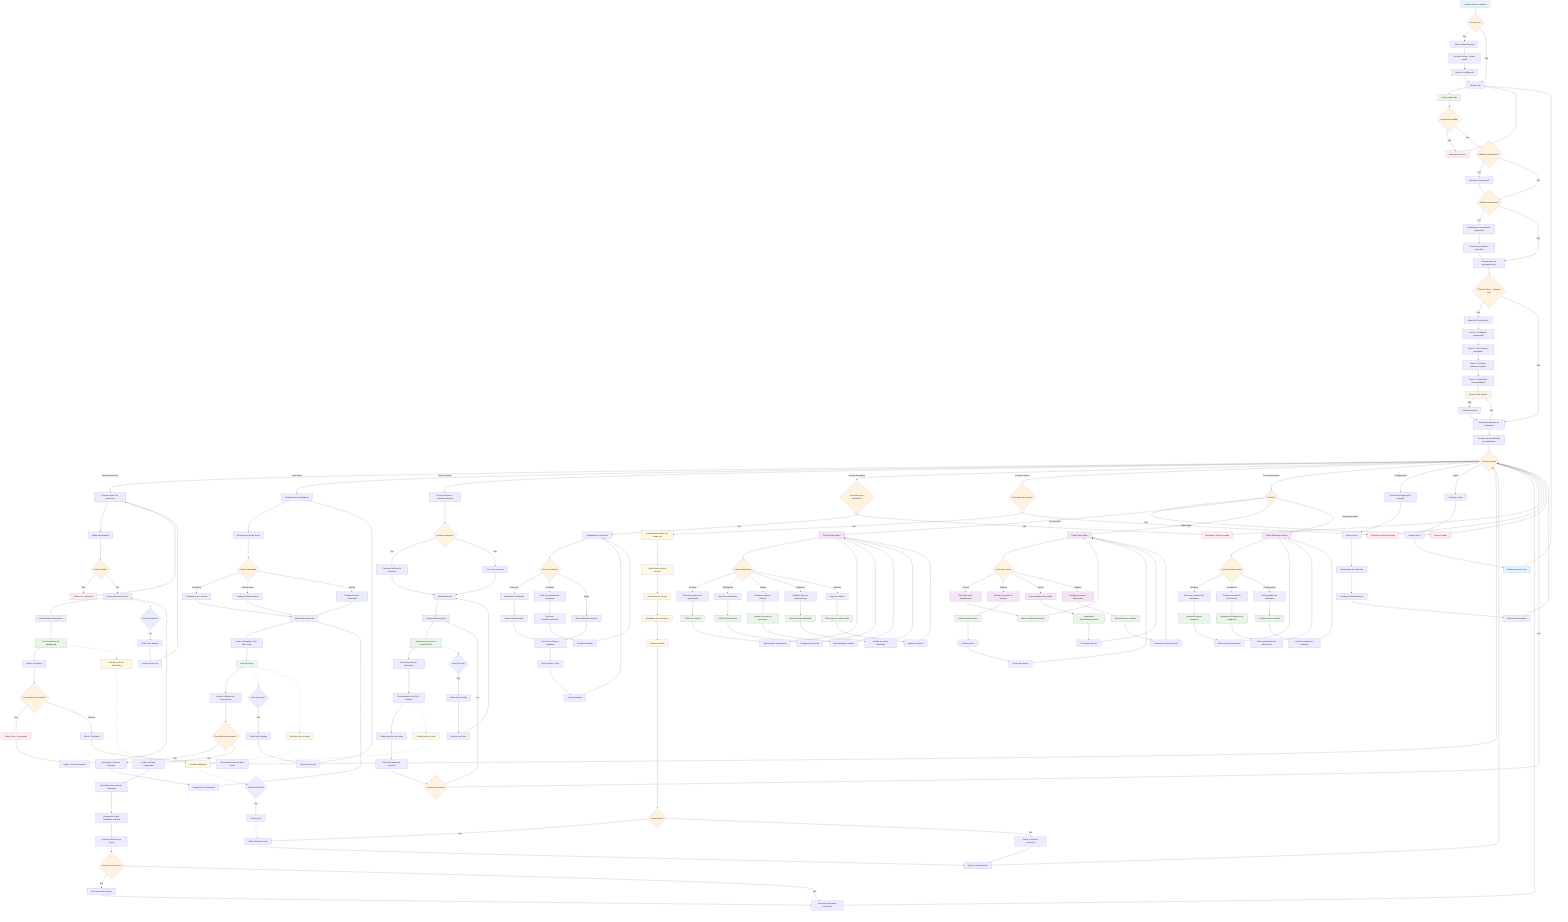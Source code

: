 flowchart TD
    A[Usuário acessa o sistema] --> B{Primeira vez?}
    
    %% Login/Registro
    B -->|Sim| C[Tela de registro/convite]
    B -->|Não| D[Tela de login]
    C --> E[Preenche dados + define senha]
    E --> F[Email de confirmação]
    F --> D
    
    D --> G[Insere credenciais]
    G --> H{Autenticação válida?}
    H -->|Não| I[Mensagem de erro]
    I --> D
    
    %% Seleção de Organização e Workspace
    H -->|Sim| J{Múltiplas organizações?}
    J -->|Sim| K[Selecionar organização]
    J -->|Não| L{Múltiplos workspaces?}
    K --> L
    
    L -->|Sim| M[Dashboard de workspaces disponíveis]
    L -->|Não| N[Acesso direto ao workspace único]
    M --> O[Selecionar workspace específico]
    O --> N
    
    %% Onboarding para novos Tenant Admins
    N --> P{É Tenant Admin + primeira vez?}
    P -->|Sim| Q[Wizard de Configuração]
    P -->|Não| R[Dashboard principal do workspace]
    
    Q --> Q1[Passo 1: Configurar organização]
    Q1 --> Q2[Passo 2: Criar primeiro workspace]
    Q2 --> Q3[Passo 3: Convidar primeiros usuários]
    Q3 --> Q4[Passo 4: Tutorial das funcionalidades]
    Q4 --> Q5[Opção: Pular tutorial?]
    Q5 -->|Não| Q6[Tutorial interativo]
    Q5 -->|Sim| R
    Q6 --> R
    
    %% Dashboard Principal
    R --> S[Interface contextualizada por workspace]
    S --> T{Ação do usuário}
    
    %% Gestão de Documentos
    T -->|Upload documento| U[Arrastar arquivo ou selecionar]
    U --> U1[Validar tipo/tamanho]
    U1 --> U2{Arquivo válido?}
    U2 -->|Não| U3[Exibir erro + limitações]
    U3 --> U
    U2 -->|Sim| U4[Iniciar upload assíncrono]
    U4 --> U5[Mostrar barra de progresso]
    U5 --> U6[Processamento em background]
    U6 --> U7[Status: Processing]
    U7 --> U8{Processamento concluído?}
    U8 -->|Erro| U9[Status: Error + mensagem]
    U8 -->|Sucesso| U10[Status: Completed]
    U9 --> U11[Opção: Tentar novamente]
    U10 --> U12[Documento disponível para busca]
    U11 --> U4
    U12 --> T
    
    %% Busca Híbrida
    T -->|Fazer busca| V[Campo de busca inteligente]
    V --> V1[Selecionar modo de busca]
    V1 --> V2{Modo selecionado}
    V2 -->|Semântica| V3[Configurar busca vetorial]
    V2 -->|Palavra-chave| V4[Configurar full-text search]
    V2 -->|Híbrida| V5[Configurar busca combinada]
    
    V3 --> V6[Aplicar filtros opcionais]
    V4 --> V6
    V5 --> V6
    
    V6 --> V7[Filtros: Workspace, Tipo, Data, Autor]
    V7 --> V8[Executar busca]
    V8 --> V9[Mostrar indicador de carregamento]
    V9 --> V10{Resultados encontrados?}
    V10 -->|Não| V11[Mensagem: Nenhum resultado]
    V10 -->|Sim| V12[Exibir resultados ranqueados]
    
    V11 --> V13[Sugestões de refinamento]
    V13 --> V6
    
    V12 --> V14[Resultado com score de relevância]
    V14 --> V15[Separação: Match Semântico vs Exato]
    V15 --> V16[Citações clicáveis com fontes]
    V16 --> V17{Usuário clica em fonte?}
    V17 -->|Sim| V18[Abrir documento original]
    V17 -->|Não| V19[Continuar navegando resultados]
    V18 --> V19
    V19 --> T
    
    %% Chat/Conversa
    T -->|Iniciar conversa| W[Nova conversa ou continuar existente]
    W --> W1{Conversa existente?}
    W1 -->|Sim| W2[Carregar histórico da conversa]
    W1 -->|Não| W3[Criar nova conversa]
    W2 --> W4[Interface de chat]
    W3 --> W4
    
    W4 --> W5[Usuário digita pergunta]
    W5 --> W6[Sistema processa com contexto RAG]
    W6 --> W7[Busca documentos relevantes]
    W7 --> W8[Gera resposta com LLM + citações]
    W8 --> W9[Exibe resposta com fontes]
    W9 --> W10[Salva mensagem na conversa]
    W10 --> W11{Continuar conversa?}
    W11 -->|Sim| W5
    W11 -->|Não| T
    
    %% Avaliações (apenas usuários autorizados)
    T -->|Acessar avaliações| X{Permissão para avaliações?}
    X -->|Não| X1[Mensagem: Acesso negado]
    X1 --> T
    X -->|Sim| X2[Dashboard de avaliações]
    X2 --> X3{Ação na avaliação}
    X3 -->|Criar nova| X4[Formulário de avaliação]
    X3 -->|Visualizar| X5[Lista de avaliações do workspace]
    X3 -->|Editar| X6[Editar avaliação existente]
    
    X4 --> X7[Selecionar funcionário]
    X7 --> X8[Preencher critérios e feedback]
    X8 --> X9[Definir metas e score]
    X9 --> X10[Salvar avaliação]
    X10 --> X2
    
    X5 --> X11[Filtrar por período/funcionário]
    X11 --> X12[Visualizar detalhes]
    X12 --> X2
    
    X6 --> X8
    
    %% Painel de Custos
    T -->|Visualizar custos| Y{Permissão para custos?}
    Y -->|Não| Y1[Mensagem: Acesso limitado]
    Y1 --> T
    Y -->|Sim| Y2[Dashboard de custos em tempo real]
    Y2 --> Y3[Gasto atual vs limite mensal]
    Y3 --> Y4[Breakdown por serviço]
    Y4 --> Y5[Breakdown por workspace]
    Y5 --> Y6[Projeção mensal]
    Y6 --> Y7{Alertas ativos?}
    Y7 -->|Sim| Y8[Exibir alertas de custo]
    Y7 -->|Não| Y9[Status: Dentro do orçamento]
    Y8 --> Y10[Opções: Ajustar limites]
    Y9 --> Y10
    Y10 --> T
    
    %% Administração (apenas admins)
    T -->|Área administrativa| Z{É admin?}
    Z -->|Não| Z1[Acesso negado]
    Z1 --> T
    Z -->|Tenant Admin| Z2[Painel Tenant Admin]
    Z -->|Super Admin| Z3[Painel Super Admin]
    Z -->|Workspace Admin| Z4[Painel Workspace Admin]
    
    %% Painel Tenant Admin
    Z2 --> Z5{Ação administrativa}
    Z5 -->|Usuários| Z6[Gerenciar usuários da organização]
    Z5 -->|Workspaces| Z7[Gerenciar workspaces]
    Z5 -->|Limites| Z8[Configurar limites e políticas]
    Z5 -->|Relatórios| Z9[Relatórios de uso organizacional]
    Z5 -->|Auditoria| Z10[Logs de auditoria]
    
    Z6 --> Z11[CRUD de usuários]
    Z11 --> Z12[Atribuir roles e workspaces]
    Z12 --> Z2
    
    Z7 --> Z13[CRUD de workspaces]
    Z13 --> Z14[Configurar isolamento]
    Z14 --> Z2
    
    Z8 --> Z15[Limites de custo por workspace]
    Z15 --> Z16[Rate limiting por usuário]
    Z16 --> Z2
    
    Z9 --> Z17[Métricas de produtividade]
    Z17 --> Z18[Análise de custos detalhada]
    Z18 --> Z2
    
    Z10 --> Z19[Filtrar logs por ação/usuário]
    Z19 --> Z20[Exportar relatórios]
    Z20 --> Z2
    
    %% Painel Super Admin
    Z3 --> Z21{Ação super admin}
    Z21 -->|Tenants| Z22[Gerenciar todas organizações]
    Z21 -->|Sistema| Z23[Métricas de saúde do sistema]
    Z21 -->|Custos| Z24[Custos globais por provider]
    Z21 -->|Modelos| Z25[Configurar modelos disponíveis]
    
    Z22 --> Z26[Status e limites dos tenants]
    Z26 --> Z3
    
    Z23 --> Z27[Uptime e performance]
    Z27 --> Z28[Workers ativos]
    Z28 --> Z29[Alertas do sistema]
    Z29 --> Z3
    
    Z24 --> Z30[Breakdown OpenAI/Anthropic/etc]
    Z30 --> Z31[Top tenants por uso]
    Z31 --> Z3
    
    Z25 --> Z32[Ativar/desativar modelos]
    Z32 --> Z33[Configurar custos por token]
    Z33 --> Z3
    
    %% Painel Workspace Admin
    Z4 --> Z34{Ação workspace admin}
    Z34 -->|Membros| Z35[Gerenciar membros do workspace]
    Z34 -->|Documentos| Z36[Gestão avançada de documentos]
    Z34 -->|Configurações| Z37[Configurações do workspace]
    
    Z35 --> Z38[Adicionar/remover membros]
    Z38 --> Z39[Definir roles no workspace]
    Z39 --> Z4
    
    Z36 --> Z40[Organizar documentos em categorias]
    Z40 --> Z41[Definir permissões por documento]
    Z41 --> Z4
    
    Z37 --> Z42[Configurar busca padrão]
    Z42 --> Z43[Definir templates de avaliação]
    Z43 --> Z4
    
    %% Configurações do Usuário
    T -->|Configurações| AA[Painel de configurações pessoais]
    AA --> AA1[Alterar senha]
    AA1 --> AA2[Preferências de notificação]
    AA2 --> AA3[Configurar idioma/timezone]
    AA3 --> AA4[Histórico de atividades]
    AA4 --> T
    
    %% Logout
    T -->|Logout| BB[Encerrar sessão]
    BB --> CC[Limpar tokens]
    CC --> DD[Redirecionar para login]
    DD --> D
    
    %% Rate Limiting e Controles
    U4 -.-> RL1{Rate limit upload?}
    RL1 -->|Sim| RL2[Exibir limite atingido]
    RL2 --> RL3[Mostrar reset time]
    RL3 --> U
    
    V8 -.-> RL4{Rate limit query?}
    RL4 -->|Sim| RL5[Exibir limite atingido]
    RL5 --> RL6[Mostrar reset time]
    RL6 --> V
    
    W6 -.-> RL7{Rate limit chat?}
    RL7 -->|Sim| RL8[Exibir limite atingido]
    RL8 --> RL9[Mostrar reset time]
    RL9 --> W4
    
    %% Monitoramento de Custos em Tempo Real
    V8 -.-> COST1[Calcular custo da query]
    COST1 -.-> COST2[Atualizar dashboard]
    W8 -.-> COST3[Calcular custo do chat]
    COST3 -.-> COST2
    U6 -.-> COST4[Calcular custo do embedding]
    COST4 -.-> COST2
    
    %% Sistema de Notificações
    COST2 -.-> NOTIF1{Próximo do limite?}
    NOTIF1 -->|Sim| NOTIF2[Enviar alerta]
    NOTIF2 -.-> Y8
    
    %% Classes de estilo
    classDef startEnd fill:#e1f5fe
    classDef decision fill:#fff3e0
    classDef process fill:#e8f5e8
    classDef error fill:#ffebee
    classDef admin fill:#f3e5f5
    classDef cost fill:#fff8e1
    
    class A,DD startEnd
    class B,H,J,L,P,Q5,T,U2,U8,V2,V10,V17,W1,W11,X,X3,Y,Y7,Z,Z5,Z21,Z34 decision
    class G,V8,W6,U6,Z11,Z13,Z15,Z17,Z19,Z26,Z27,Z30,Z32,Z38,Z40,Z42 process
    class I,U3,U9,X1,Y1,Z1 error
    class Z2,Z3,Z4,Z22,Z23,Z24,Z25 admin
    class Y2,Y3,Y4,Y5,Y6,COST1,COST2,COST3,COST4 cost